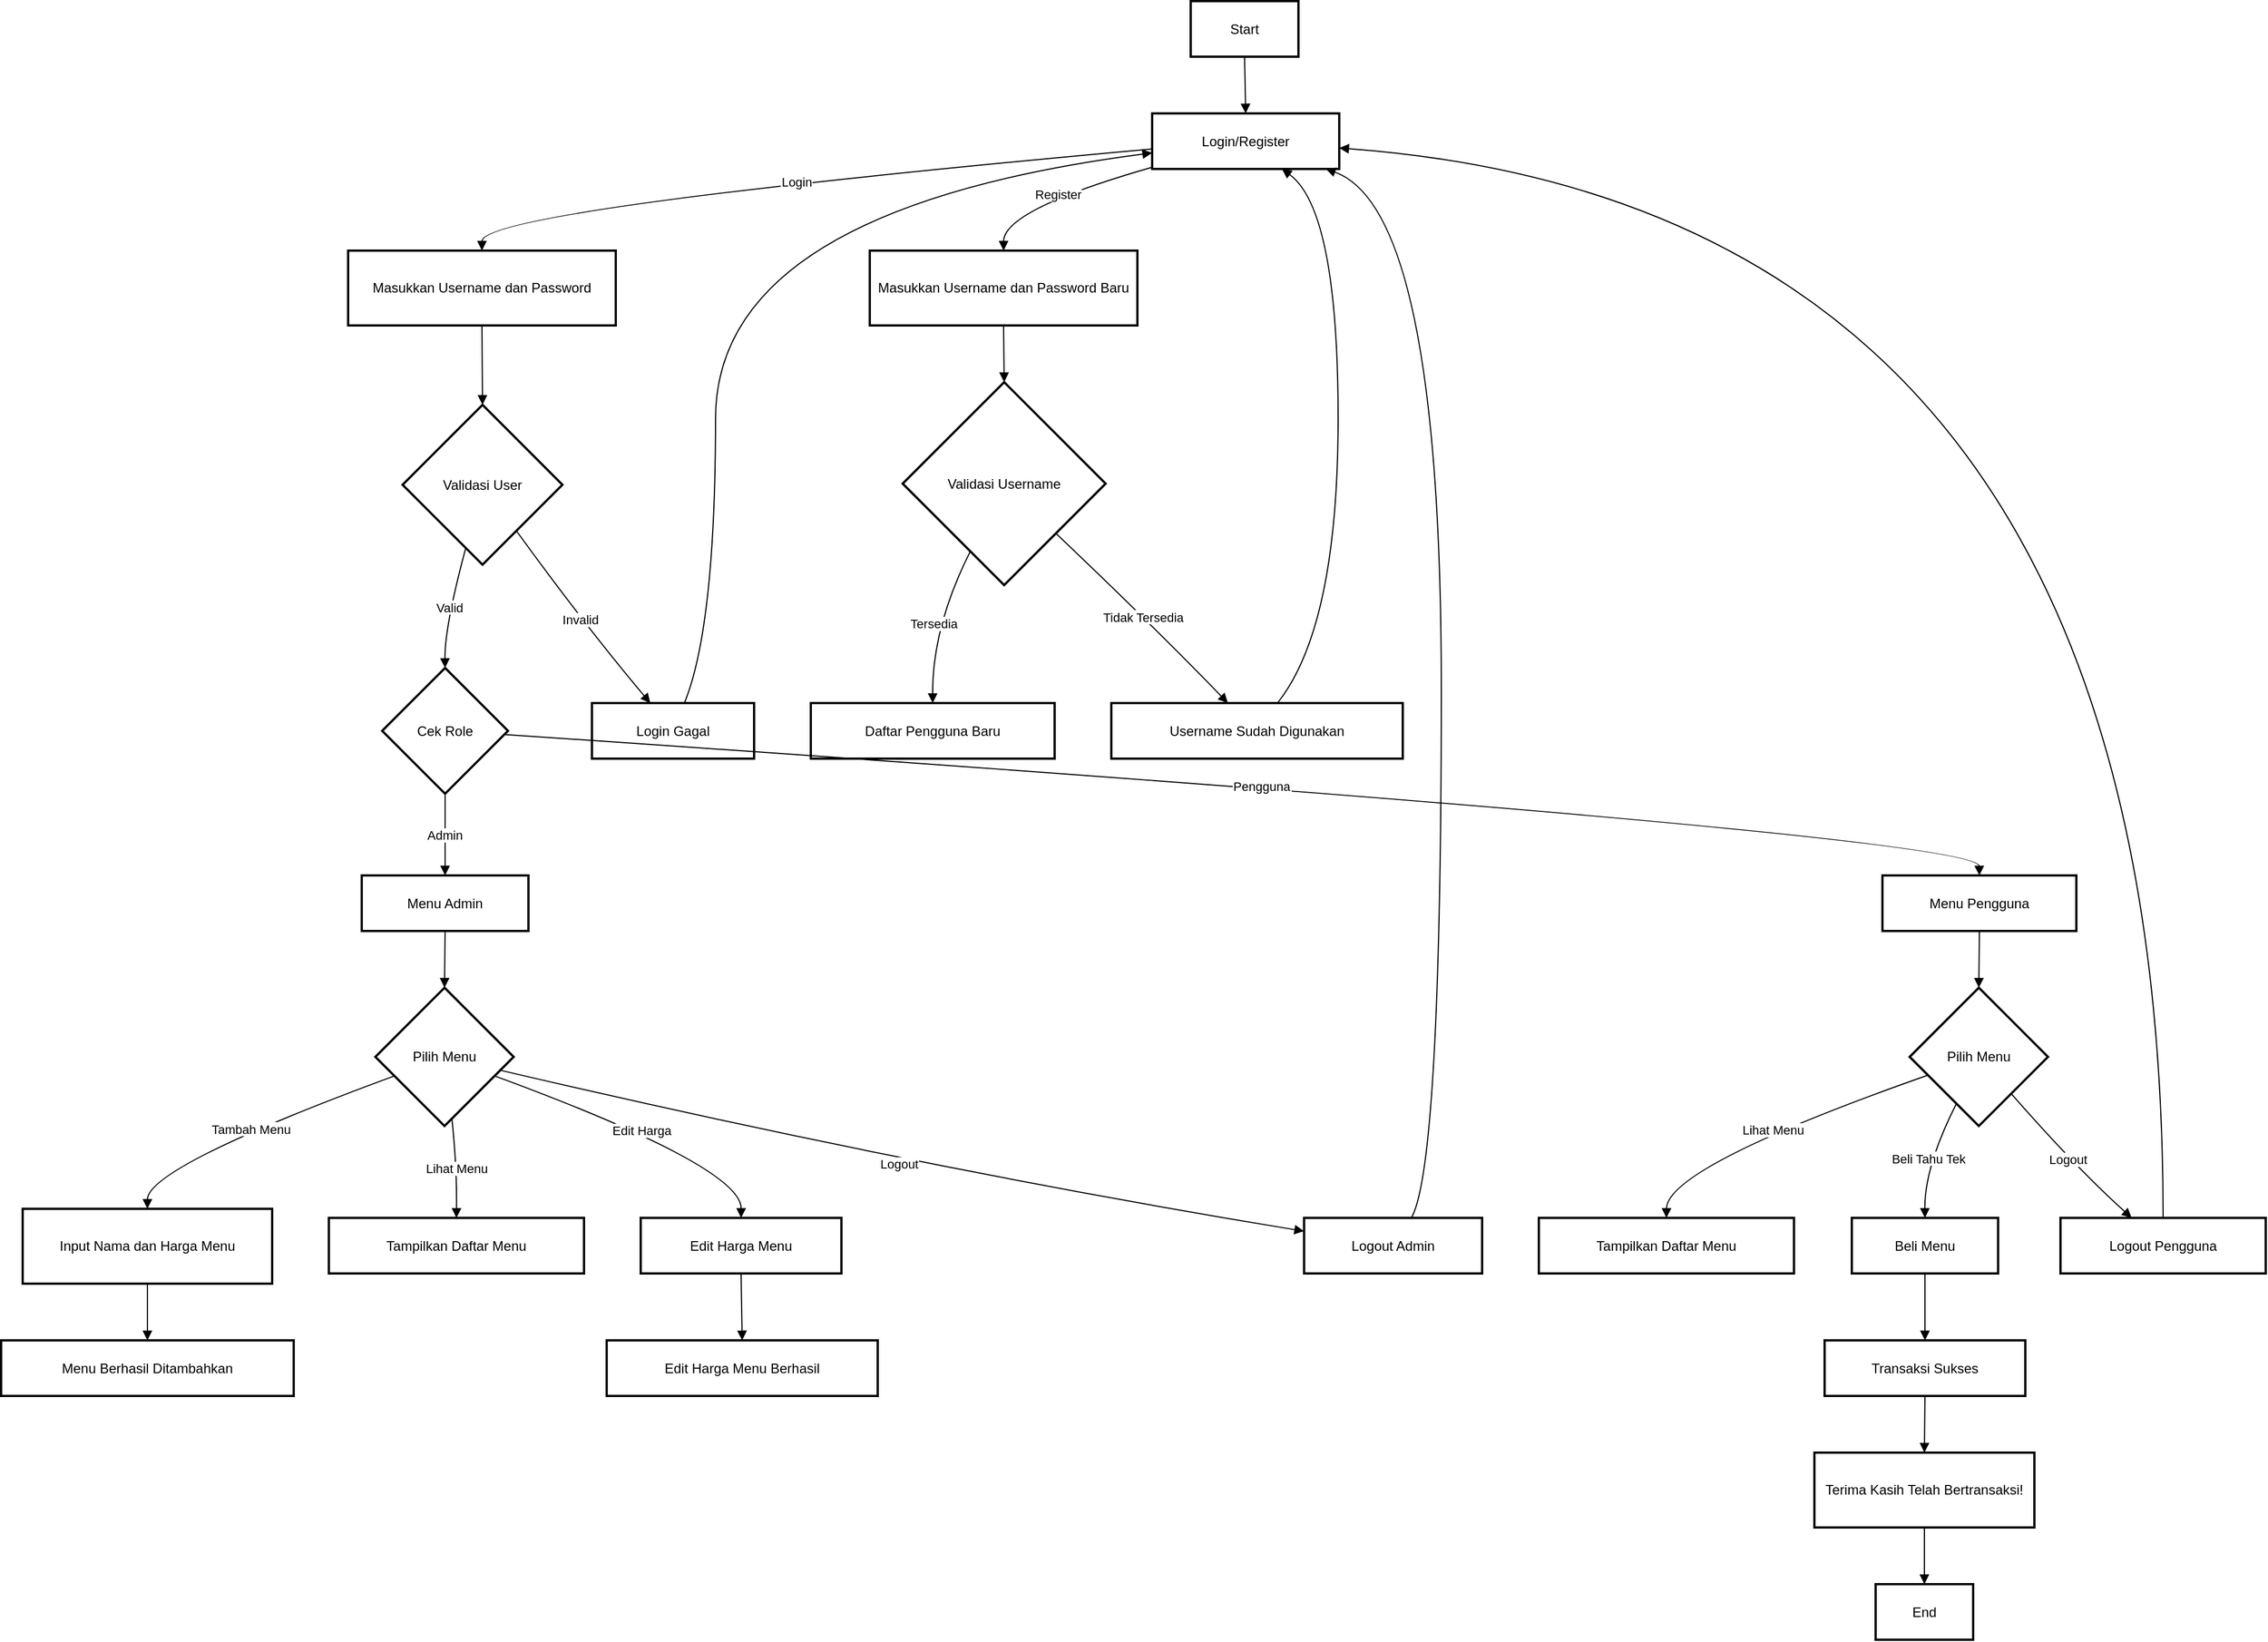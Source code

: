 <mxfile version="24.7.17">
  <diagram name="Page-1" id="bdQkryqw3mX-BS9EmlIb">
    <mxGraphModel dx="2954" dy="1309" grid="1" gridSize="10" guides="1" tooltips="1" connect="1" arrows="1" fold="1" page="1" pageScale="1" pageWidth="827" pageHeight="1169" math="0" shadow="0">
      <root>
        <mxCell id="0" />
        <mxCell id="1" parent="0" />
        <mxCell id="aj5gt8JGxRN-Iiz5krqj-1" value="Start" style="whiteSpace=wrap;strokeWidth=2;" vertex="1" parent="1">
          <mxGeometry x="1069" y="20" width="95" height="49" as="geometry" />
        </mxCell>
        <mxCell id="aj5gt8JGxRN-Iiz5krqj-2" value="Login/Register" style="whiteSpace=wrap;strokeWidth=2;" vertex="1" parent="1">
          <mxGeometry x="1035" y="119" width="165" height="49" as="geometry" />
        </mxCell>
        <mxCell id="aj5gt8JGxRN-Iiz5krqj-3" value="Masukkan Username dan Password" style="whiteSpace=wrap;strokeWidth=2;" vertex="1" parent="1">
          <mxGeometry x="326" y="240" width="236" height="66" as="geometry" />
        </mxCell>
        <mxCell id="aj5gt8JGxRN-Iiz5krqj-4" value="Masukkan Username dan Password Baru" style="whiteSpace=wrap;strokeWidth=2;" vertex="1" parent="1">
          <mxGeometry x="786" y="240" width="236" height="66" as="geometry" />
        </mxCell>
        <mxCell id="aj5gt8JGxRN-Iiz5krqj-5" value="Validasi User" style="rhombus;strokeWidth=2;whiteSpace=wrap;" vertex="1" parent="1">
          <mxGeometry x="374" y="376" width="141" height="141" as="geometry" />
        </mxCell>
        <mxCell id="aj5gt8JGxRN-Iiz5krqj-6" value="Validasi Username" style="rhombus;strokeWidth=2;whiteSpace=wrap;" vertex="1" parent="1">
          <mxGeometry x="815" y="356" width="179" height="179" as="geometry" />
        </mxCell>
        <mxCell id="aj5gt8JGxRN-Iiz5krqj-7" value="Cek Role" style="rhombus;strokeWidth=2;whiteSpace=wrap;" vertex="1" parent="1">
          <mxGeometry x="356" y="608" width="111" height="111" as="geometry" />
        </mxCell>
        <mxCell id="aj5gt8JGxRN-Iiz5krqj-8" value="Login Gagal" style="whiteSpace=wrap;strokeWidth=2;" vertex="1" parent="1">
          <mxGeometry x="541" y="639" width="143" height="49" as="geometry" />
        </mxCell>
        <mxCell id="aj5gt8JGxRN-Iiz5krqj-9" value="Daftar Pengguna Baru" style="whiteSpace=wrap;strokeWidth=2;" vertex="1" parent="1">
          <mxGeometry x="734" y="639" width="215" height="49" as="geometry" />
        </mxCell>
        <mxCell id="aj5gt8JGxRN-Iiz5krqj-10" value="Username Sudah Digunakan" style="whiteSpace=wrap;strokeWidth=2;" vertex="1" parent="1">
          <mxGeometry x="999" y="639" width="257" height="49" as="geometry" />
        </mxCell>
        <mxCell id="aj5gt8JGxRN-Iiz5krqj-11" value="Menu Admin" style="whiteSpace=wrap;strokeWidth=2;" vertex="1" parent="1">
          <mxGeometry x="338" y="791" width="147" height="49" as="geometry" />
        </mxCell>
        <mxCell id="aj5gt8JGxRN-Iiz5krqj-12" value="Menu Pengguna" style="whiteSpace=wrap;strokeWidth=2;" vertex="1" parent="1">
          <mxGeometry x="1679" y="791" width="171" height="49" as="geometry" />
        </mxCell>
        <mxCell id="aj5gt8JGxRN-Iiz5krqj-13" value="Pilih Menu" style="rhombus;strokeWidth=2;whiteSpace=wrap;" vertex="1" parent="1">
          <mxGeometry x="350" y="890" width="122" height="122" as="geometry" />
        </mxCell>
        <mxCell id="aj5gt8JGxRN-Iiz5krqj-14" value="Input Nama dan Harga Menu" style="whiteSpace=wrap;strokeWidth=2;" vertex="1" parent="1">
          <mxGeometry x="39" y="1085" width="220" height="66" as="geometry" />
        </mxCell>
        <mxCell id="aj5gt8JGxRN-Iiz5krqj-15" value="Tampilkan Daftar Menu" style="whiteSpace=wrap;strokeWidth=2;" vertex="1" parent="1">
          <mxGeometry x="309" y="1093" width="225" height="49" as="geometry" />
        </mxCell>
        <mxCell id="aj5gt8JGxRN-Iiz5krqj-16" value="Edit Harga Menu" style="whiteSpace=wrap;strokeWidth=2;" vertex="1" parent="1">
          <mxGeometry x="584" y="1093" width="177" height="49" as="geometry" />
        </mxCell>
        <mxCell id="aj5gt8JGxRN-Iiz5krqj-17" value="Logout Admin" style="whiteSpace=wrap;strokeWidth=2;" vertex="1" parent="1">
          <mxGeometry x="1169" y="1093" width="157" height="49" as="geometry" />
        </mxCell>
        <mxCell id="aj5gt8JGxRN-Iiz5krqj-18" value="Pilih Menu" style="rhombus;strokeWidth=2;whiteSpace=wrap;" vertex="1" parent="1">
          <mxGeometry x="1703" y="890" width="122" height="122" as="geometry" />
        </mxCell>
        <mxCell id="aj5gt8JGxRN-Iiz5krqj-19" value="Tampilkan Daftar Menu" style="whiteSpace=wrap;strokeWidth=2;" vertex="1" parent="1">
          <mxGeometry x="1376" y="1093" width="225" height="49" as="geometry" />
        </mxCell>
        <mxCell id="aj5gt8JGxRN-Iiz5krqj-20" value="Beli Menu" style="whiteSpace=wrap;strokeWidth=2;" vertex="1" parent="1">
          <mxGeometry x="1652" y="1093" width="129" height="49" as="geometry" />
        </mxCell>
        <mxCell id="aj5gt8JGxRN-Iiz5krqj-21" value="Logout Pengguna" style="whiteSpace=wrap;strokeWidth=2;" vertex="1" parent="1">
          <mxGeometry x="1836" y="1093" width="181" height="49" as="geometry" />
        </mxCell>
        <mxCell id="aj5gt8JGxRN-Iiz5krqj-22" value="Menu Berhasil Ditambahkan" style="whiteSpace=wrap;strokeWidth=2;" vertex="1" parent="1">
          <mxGeometry x="20" y="1201" width="258" height="49" as="geometry" />
        </mxCell>
        <mxCell id="aj5gt8JGxRN-Iiz5krqj-23" value="Edit Harga Menu Berhasil" style="whiteSpace=wrap;strokeWidth=2;" vertex="1" parent="1">
          <mxGeometry x="554" y="1201" width="239" height="49" as="geometry" />
        </mxCell>
        <mxCell id="aj5gt8JGxRN-Iiz5krqj-24" value="Transaksi Sukses" style="whiteSpace=wrap;strokeWidth=2;" vertex="1" parent="1">
          <mxGeometry x="1628" y="1201" width="177" height="49" as="geometry" />
        </mxCell>
        <mxCell id="aj5gt8JGxRN-Iiz5krqj-25" value="Terima Kasih Telah Bertransaksi!" style="whiteSpace=wrap;strokeWidth=2;" vertex="1" parent="1">
          <mxGeometry x="1619" y="1300" width="194" height="66" as="geometry" />
        </mxCell>
        <mxCell id="aj5gt8JGxRN-Iiz5krqj-26" value="End" style="whiteSpace=wrap;strokeWidth=2;" vertex="1" parent="1">
          <mxGeometry x="1673" y="1416" width="86" height="49" as="geometry" />
        </mxCell>
        <mxCell id="aj5gt8JGxRN-Iiz5krqj-27" value="" style="curved=1;startArrow=none;endArrow=block;exitX=0.5;exitY=0.99;entryX=0.5;entryY=-0.01;rounded=0;" edge="1" parent="1" source="aj5gt8JGxRN-Iiz5krqj-1" target="aj5gt8JGxRN-Iiz5krqj-2">
          <mxGeometry relative="1" as="geometry">
            <Array as="points" />
          </mxGeometry>
        </mxCell>
        <mxCell id="aj5gt8JGxRN-Iiz5krqj-28" value="Login" style="curved=1;startArrow=none;endArrow=block;exitX=0;exitY=0.64;entryX=0.5;entryY=0;rounded=0;" edge="1" parent="1" source="aj5gt8JGxRN-Iiz5krqj-2" target="aj5gt8JGxRN-Iiz5krqj-3">
          <mxGeometry relative="1" as="geometry">
            <Array as="points">
              <mxPoint x="444" y="204" />
            </Array>
          </mxGeometry>
        </mxCell>
        <mxCell id="aj5gt8JGxRN-Iiz5krqj-29" value="Register" style="curved=1;startArrow=none;endArrow=block;exitX=0;exitY=0.97;entryX=0.5;entryY=0;rounded=0;" edge="1" parent="1" source="aj5gt8JGxRN-Iiz5krqj-2" target="aj5gt8JGxRN-Iiz5krqj-4">
          <mxGeometry relative="1" as="geometry">
            <Array as="points">
              <mxPoint x="904" y="204" />
            </Array>
          </mxGeometry>
        </mxCell>
        <mxCell id="aj5gt8JGxRN-Iiz5krqj-30" value="" style="curved=1;startArrow=none;endArrow=block;exitX=0.5;exitY=1;entryX=0.5;entryY=0;rounded=0;" edge="1" parent="1" source="aj5gt8JGxRN-Iiz5krqj-3" target="aj5gt8JGxRN-Iiz5krqj-5">
          <mxGeometry relative="1" as="geometry">
            <Array as="points" />
          </mxGeometry>
        </mxCell>
        <mxCell id="aj5gt8JGxRN-Iiz5krqj-31" value="" style="curved=1;startArrow=none;endArrow=block;exitX=0.5;exitY=1;entryX=0.5;entryY=0;rounded=0;" edge="1" parent="1" source="aj5gt8JGxRN-Iiz5krqj-4" target="aj5gt8JGxRN-Iiz5krqj-6">
          <mxGeometry relative="1" as="geometry">
            <Array as="points" />
          </mxGeometry>
        </mxCell>
        <mxCell id="aj5gt8JGxRN-Iiz5krqj-32" value="Valid" style="curved=1;startArrow=none;endArrow=block;exitX=0.37;exitY=0.99;entryX=0.5;entryY=0;rounded=0;" edge="1" parent="1" source="aj5gt8JGxRN-Iiz5krqj-5" target="aj5gt8JGxRN-Iiz5krqj-7">
          <mxGeometry relative="1" as="geometry">
            <Array as="points">
              <mxPoint x="411" y="572" />
            </Array>
          </mxGeometry>
        </mxCell>
        <mxCell id="aj5gt8JGxRN-Iiz5krqj-33" value="Invalid" style="curved=1;startArrow=none;endArrow=block;exitX=0.86;exitY=0.99;entryX=0.36;entryY=0;rounded=0;" edge="1" parent="1" source="aj5gt8JGxRN-Iiz5krqj-5" target="aj5gt8JGxRN-Iiz5krqj-8">
          <mxGeometry relative="1" as="geometry">
            <Array as="points">
              <mxPoint x="536" y="572" />
            </Array>
          </mxGeometry>
        </mxCell>
        <mxCell id="aj5gt8JGxRN-Iiz5krqj-34" value="Tersedia" style="curved=1;startArrow=none;endArrow=block;exitX=0.25;exitY=1;entryX=0.5;entryY=0;rounded=0;" edge="1" parent="1" source="aj5gt8JGxRN-Iiz5krqj-6" target="aj5gt8JGxRN-Iiz5krqj-9">
          <mxGeometry relative="1" as="geometry">
            <Array as="points">
              <mxPoint x="841" y="572" />
            </Array>
          </mxGeometry>
        </mxCell>
        <mxCell id="aj5gt8JGxRN-Iiz5krqj-35" value="Tidak Tersedia" style="curved=1;startArrow=none;endArrow=block;exitX=1;exitY=0.98;entryX=0.4;entryY=0;rounded=0;" edge="1" parent="1" source="aj5gt8JGxRN-Iiz5krqj-6" target="aj5gt8JGxRN-Iiz5krqj-10">
          <mxGeometry relative="1" as="geometry">
            <Array as="points">
              <mxPoint x="1037" y="572" />
            </Array>
          </mxGeometry>
        </mxCell>
        <mxCell id="aj5gt8JGxRN-Iiz5krqj-36" value="Admin" style="curved=1;startArrow=none;endArrow=block;exitX=0.5;exitY=1;entryX=0.5;entryY=0.01;rounded=0;" edge="1" parent="1" source="aj5gt8JGxRN-Iiz5krqj-7" target="aj5gt8JGxRN-Iiz5krqj-11">
          <mxGeometry relative="1" as="geometry">
            <Array as="points" />
          </mxGeometry>
        </mxCell>
        <mxCell id="aj5gt8JGxRN-Iiz5krqj-37" value="Pengguna" style="curved=1;startArrow=none;endArrow=block;exitX=0.99;exitY=0.53;entryX=0.5;entryY=0.01;rounded=0;" edge="1" parent="1" source="aj5gt8JGxRN-Iiz5krqj-7" target="aj5gt8JGxRN-Iiz5krqj-12">
          <mxGeometry relative="1" as="geometry">
            <Array as="points">
              <mxPoint x="1764" y="755" />
            </Array>
          </mxGeometry>
        </mxCell>
        <mxCell id="aj5gt8JGxRN-Iiz5krqj-38" value="" style="curved=1;startArrow=none;endArrow=block;exitX=0.5;exitY=1;entryX=0.5;entryY=0;rounded=0;" edge="1" parent="1" source="aj5gt8JGxRN-Iiz5krqj-11" target="aj5gt8JGxRN-Iiz5krqj-13">
          <mxGeometry relative="1" as="geometry">
            <Array as="points" />
          </mxGeometry>
        </mxCell>
        <mxCell id="aj5gt8JGxRN-Iiz5krqj-39" value="Tambah Menu" style="curved=1;startArrow=none;endArrow=block;exitX=0;exitY=0.69;entryX=0.5;entryY=-0.01;rounded=0;" edge="1" parent="1" source="aj5gt8JGxRN-Iiz5krqj-13" target="aj5gt8JGxRN-Iiz5krqj-14">
          <mxGeometry relative="1" as="geometry">
            <Array as="points">
              <mxPoint x="149" y="1048" />
            </Array>
          </mxGeometry>
        </mxCell>
        <mxCell id="aj5gt8JGxRN-Iiz5krqj-40" value="Lihat Menu" style="curved=1;startArrow=none;endArrow=block;exitX=0.56;exitY=1;entryX=0.5;entryY=0.01;rounded=0;" edge="1" parent="1" source="aj5gt8JGxRN-Iiz5krqj-13" target="aj5gt8JGxRN-Iiz5krqj-15">
          <mxGeometry relative="1" as="geometry">
            <Array as="points">
              <mxPoint x="422" y="1048" />
            </Array>
          </mxGeometry>
        </mxCell>
        <mxCell id="aj5gt8JGxRN-Iiz5krqj-41" value="Edit Harga" style="curved=1;startArrow=none;endArrow=block;exitX=1;exitY=0.69;entryX=0.5;entryY=0.01;rounded=0;" edge="1" parent="1" source="aj5gt8JGxRN-Iiz5krqj-13" target="aj5gt8JGxRN-Iiz5krqj-16">
          <mxGeometry relative="1" as="geometry">
            <Array as="points">
              <mxPoint x="673" y="1048" />
            </Array>
          </mxGeometry>
        </mxCell>
        <mxCell id="aj5gt8JGxRN-Iiz5krqj-42" value="Logout" style="curved=1;startArrow=none;endArrow=block;exitX=1;exitY=0.62;entryX=0;entryY=0.24;rounded=0;" edge="1" parent="1" source="aj5gt8JGxRN-Iiz5krqj-13" target="aj5gt8JGxRN-Iiz5krqj-17">
          <mxGeometry relative="1" as="geometry">
            <Array as="points">
              <mxPoint x="824" y="1048" />
            </Array>
          </mxGeometry>
        </mxCell>
        <mxCell id="aj5gt8JGxRN-Iiz5krqj-43" value="" style="curved=1;startArrow=none;endArrow=block;exitX=0.5;exitY=1;entryX=0.5;entryY=0;rounded=0;" edge="1" parent="1" source="aj5gt8JGxRN-Iiz5krqj-12" target="aj5gt8JGxRN-Iiz5krqj-18">
          <mxGeometry relative="1" as="geometry">
            <Array as="points" />
          </mxGeometry>
        </mxCell>
        <mxCell id="aj5gt8JGxRN-Iiz5krqj-44" value="Lihat Menu" style="curved=1;startArrow=none;endArrow=block;exitX=0;exitY=0.68;entryX=0.5;entryY=0.01;rounded=0;" edge="1" parent="1" source="aj5gt8JGxRN-Iiz5krqj-18" target="aj5gt8JGxRN-Iiz5krqj-19">
          <mxGeometry relative="1" as="geometry">
            <Array as="points">
              <mxPoint x="1489" y="1048" />
            </Array>
          </mxGeometry>
        </mxCell>
        <mxCell id="aj5gt8JGxRN-Iiz5krqj-45" value="Beli Tahu Tek" style="curved=1;startArrow=none;endArrow=block;exitX=0.26;exitY=1;entryX=0.5;entryY=0.01;rounded=0;" edge="1" parent="1" source="aj5gt8JGxRN-Iiz5krqj-18" target="aj5gt8JGxRN-Iiz5krqj-20">
          <mxGeometry relative="1" as="geometry">
            <Array as="points">
              <mxPoint x="1716" y="1048" />
            </Array>
          </mxGeometry>
        </mxCell>
        <mxCell id="aj5gt8JGxRN-Iiz5krqj-46" value="Logout" style="curved=1;startArrow=none;endArrow=block;exitX=0.94;exitY=1;entryX=0.35;entryY=0.01;rounded=0;" edge="1" parent="1" source="aj5gt8JGxRN-Iiz5krqj-18" target="aj5gt8JGxRN-Iiz5krqj-21">
          <mxGeometry relative="1" as="geometry">
            <Array as="points">
              <mxPoint x="1849" y="1048" />
            </Array>
          </mxGeometry>
        </mxCell>
        <mxCell id="aj5gt8JGxRN-Iiz5krqj-47" value="" style="curved=1;startArrow=none;endArrow=block;exitX=0.5;exitY=1;entryX=0.5;entryY=0;rounded=0;" edge="1" parent="1" source="aj5gt8JGxRN-Iiz5krqj-14" target="aj5gt8JGxRN-Iiz5krqj-22">
          <mxGeometry relative="1" as="geometry">
            <Array as="points" />
          </mxGeometry>
        </mxCell>
        <mxCell id="aj5gt8JGxRN-Iiz5krqj-48" value="" style="curved=1;startArrow=none;endArrow=block;exitX=0.5;exitY=1;entryX=0.5;entryY=0;rounded=0;" edge="1" parent="1" source="aj5gt8JGxRN-Iiz5krqj-16" target="aj5gt8JGxRN-Iiz5krqj-23">
          <mxGeometry relative="1" as="geometry">
            <Array as="points" />
          </mxGeometry>
        </mxCell>
        <mxCell id="aj5gt8JGxRN-Iiz5krqj-49" value="" style="curved=1;startArrow=none;endArrow=block;exitX=0.5;exitY=1;entryX=0.5;entryY=0;rounded=0;" edge="1" parent="1" source="aj5gt8JGxRN-Iiz5krqj-20" target="aj5gt8JGxRN-Iiz5krqj-24">
          <mxGeometry relative="1" as="geometry">
            <Array as="points" />
          </mxGeometry>
        </mxCell>
        <mxCell id="aj5gt8JGxRN-Iiz5krqj-50" value="" style="curved=1;startArrow=none;endArrow=block;exitX=0.6;exitY=0.01;entryX=0.92;entryY=0.99;rounded=0;" edge="1" parent="1" source="aj5gt8JGxRN-Iiz5krqj-17" target="aj5gt8JGxRN-Iiz5krqj-2">
          <mxGeometry relative="1" as="geometry">
            <Array as="points">
              <mxPoint x="1290" y="1048" />
              <mxPoint x="1290" y="204" />
            </Array>
          </mxGeometry>
        </mxCell>
        <mxCell id="aj5gt8JGxRN-Iiz5krqj-51" value="" style="curved=1;startArrow=none;endArrow=block;exitX=0.5;exitY=0.01;entryX=0.99;entryY=0.62;rounded=0;" edge="1" parent="1" source="aj5gt8JGxRN-Iiz5krqj-21" target="aj5gt8JGxRN-Iiz5krqj-2">
          <mxGeometry relative="1" as="geometry">
            <Array as="points">
              <mxPoint x="1927" y="204" />
            </Array>
          </mxGeometry>
        </mxCell>
        <mxCell id="aj5gt8JGxRN-Iiz5krqj-52" value="" style="curved=1;startArrow=none;endArrow=block;exitX=0.57;exitY=0;entryX=0;entryY=0.71;rounded=0;" edge="1" parent="1" source="aj5gt8JGxRN-Iiz5krqj-8" target="aj5gt8JGxRN-Iiz5krqj-2">
          <mxGeometry relative="1" as="geometry">
            <Array as="points">
              <mxPoint x="650" y="572" />
              <mxPoint x="650" y="204" />
            </Array>
          </mxGeometry>
        </mxCell>
        <mxCell id="aj5gt8JGxRN-Iiz5krqj-53" value="" style="curved=1;startArrow=none;endArrow=block;exitX=0.57;exitY=0;entryX=0.69;entryY=0.99;rounded=0;" edge="1" parent="1" source="aj5gt8JGxRN-Iiz5krqj-10" target="aj5gt8JGxRN-Iiz5krqj-2">
          <mxGeometry relative="1" as="geometry">
            <Array as="points">
              <mxPoint x="1199" y="572" />
              <mxPoint x="1199" y="204" />
            </Array>
          </mxGeometry>
        </mxCell>
        <mxCell id="aj5gt8JGxRN-Iiz5krqj-54" value="" style="curved=1;startArrow=none;endArrow=block;exitX=0.5;exitY=0.99;entryX=0.5;entryY=-0.01;rounded=0;" edge="1" parent="1" source="aj5gt8JGxRN-Iiz5krqj-24" target="aj5gt8JGxRN-Iiz5krqj-25">
          <mxGeometry relative="1" as="geometry">
            <Array as="points" />
          </mxGeometry>
        </mxCell>
        <mxCell id="aj5gt8JGxRN-Iiz5krqj-55" value="" style="curved=1;startArrow=none;endArrow=block;exitX=0.5;exitY=1;entryX=0.5;entryY=0;rounded=0;" edge="1" parent="1" source="aj5gt8JGxRN-Iiz5krqj-25" target="aj5gt8JGxRN-Iiz5krqj-26">
          <mxGeometry relative="1" as="geometry">
            <Array as="points" />
          </mxGeometry>
        </mxCell>
      </root>
    </mxGraphModel>
  </diagram>
</mxfile>
